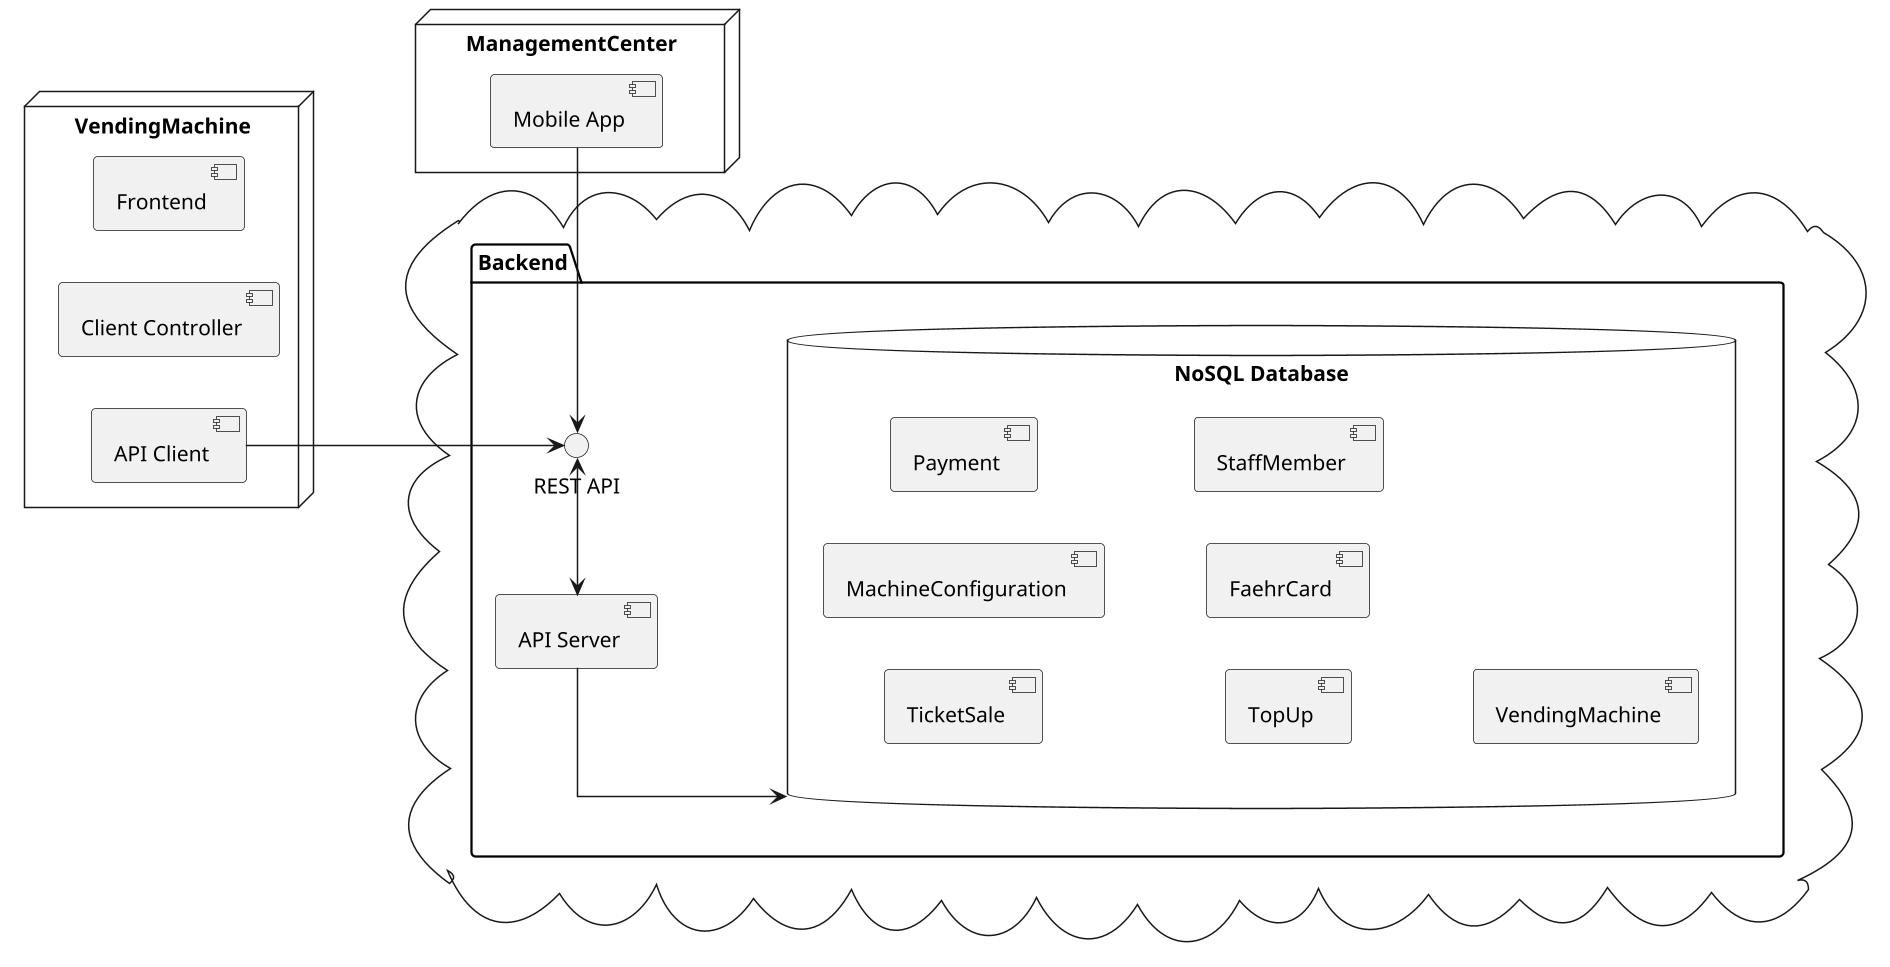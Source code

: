 @startuml

skinparam linetype ortho
skinparam monochrome true
scale 1.5
left to right direction
cloud {
    package "Backend" {
        [API Server] as server
        () "REST API" as api
          database "NoSQL Database" as db {
                [TicketSale]
                [MachineConfiguration]
                [Payment]
                [TopUp]
                [FaehrCard]
                [StaffMember]
                [VendingMachine]
          }


    }
}

server <-> api
server --> db

node "VendingMachine" as vm {
    [Frontend] as v_fr
    [Client Controller]
    [API Client] as apicl
}

apicl ---> api

node "ManagementCenter" {
    [Mobile App] as m_app
}

m_app -> api
@enduml

